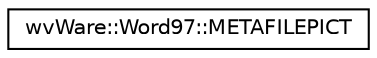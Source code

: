 digraph "类继承关系图"
{
  edge [fontname="Helvetica",fontsize="10",labelfontname="Helvetica",labelfontsize="10"];
  node [fontname="Helvetica",fontsize="10",shape=record];
  rankdir="LR";
  Node0 [label="wvWare::Word97::METAFILEPICT",height=0.2,width=0.4,color="black", fillcolor="white", style="filled",URL="$structwv_ware_1_1_word97_1_1_m_e_t_a_f_i_l_e_p_i_c_t.html"];
}
